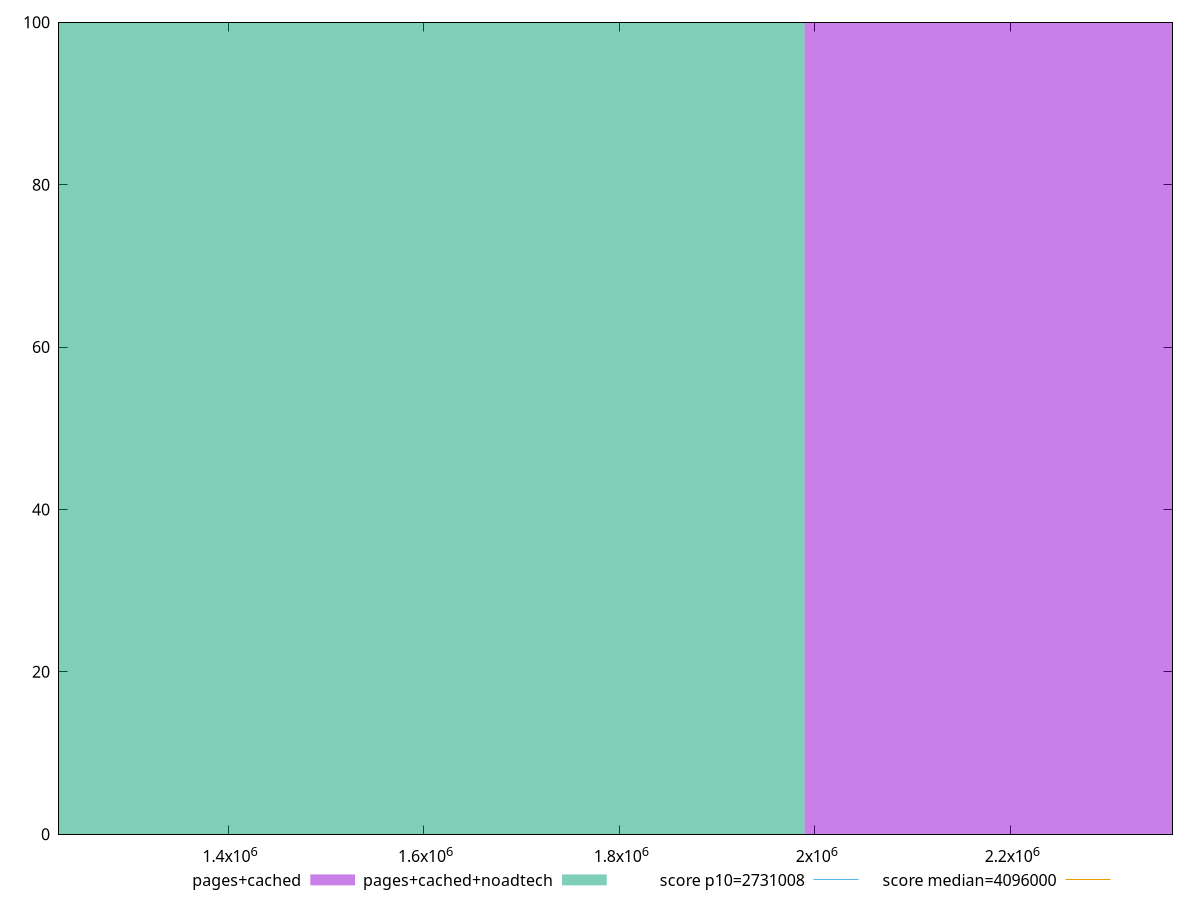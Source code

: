 reset

$pagesCached <<EOF
2652663.932715861 100
EOF

$pagesCachedNoadtech <<EOF
1326331.9663579306 100
EOF

set key outside below
set boxwidth 1326331.9663579306
set xrange [1227082:2365981]
set yrange [0:100]
set trange [0:100]
set style fill transparent solid 0.5 noborder

set parametric
set terminal svg size 640, 500 enhanced background rgb 'white'
set output "report_00021_2021-02-20T09:16:39.615Z/total-byte-weight/comparison/histogram/1_vs_2.svg"

plot $pagesCached title "pages+cached" with boxes, \
     $pagesCachedNoadtech title "pages+cached+noadtech" with boxes, \
     2731008,t title "score p10=2731008", \
     4096000,t title "score median=4096000"

reset
